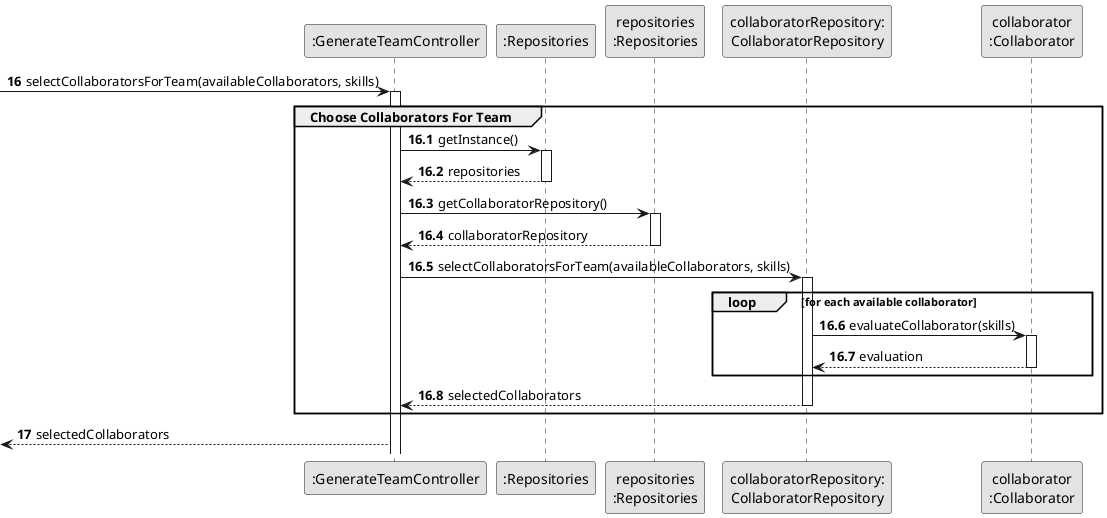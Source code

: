 @startuml
skinparam monochrome true
skinparam packageStyle rectangle
skinparam shadowing false

autonumber 16

'hide footbox
participant ":GenerateTeamController" as CTRL
participant ":Repositories" as RepositorySingleton
participant "repositories\n:Repositories" as PLAT

participant "collaboratorRepository:\nCollaboratorRepository" as CollaboratorRepository
participant "collaborator\n:Collaborator" as Collab


    -> CTRL : selectCollaboratorsForTeam(availableCollaborators, skills)
            activate CTRL
            autonumber 16.1
            group Choose Collaborators For Team

                CTRL -> RepositorySingleton : getInstance()
                activate RepositorySingleton

                    RepositorySingleton --> CTRL: repositories
                deactivate RepositorySingleton

                CTRL -> PLAT : getCollaboratorRepository()
                activate PLAT

                    PLAT --> CTRL: collaboratorRepository
                deactivate PLAT

                CTRL -> CollaboratorRepository : selectCollaboratorsForTeam(availableCollaborators, skills)
                activate CollaboratorRepository

                    loop for each available collaborator
                    CollaboratorRepository -> Collab : evaluateCollaborator(skills)
                    activate Collab

                        Collab --> CollaboratorRepository : evaluation
                    deactivate Collab

                    end loop

                    CollaboratorRepository --> CTRL : selectedCollaborators
                deactivate CollaboratorRepository

                end group
                autonumber 17

    <-- CTRL : selectedCollaborators
@enduml